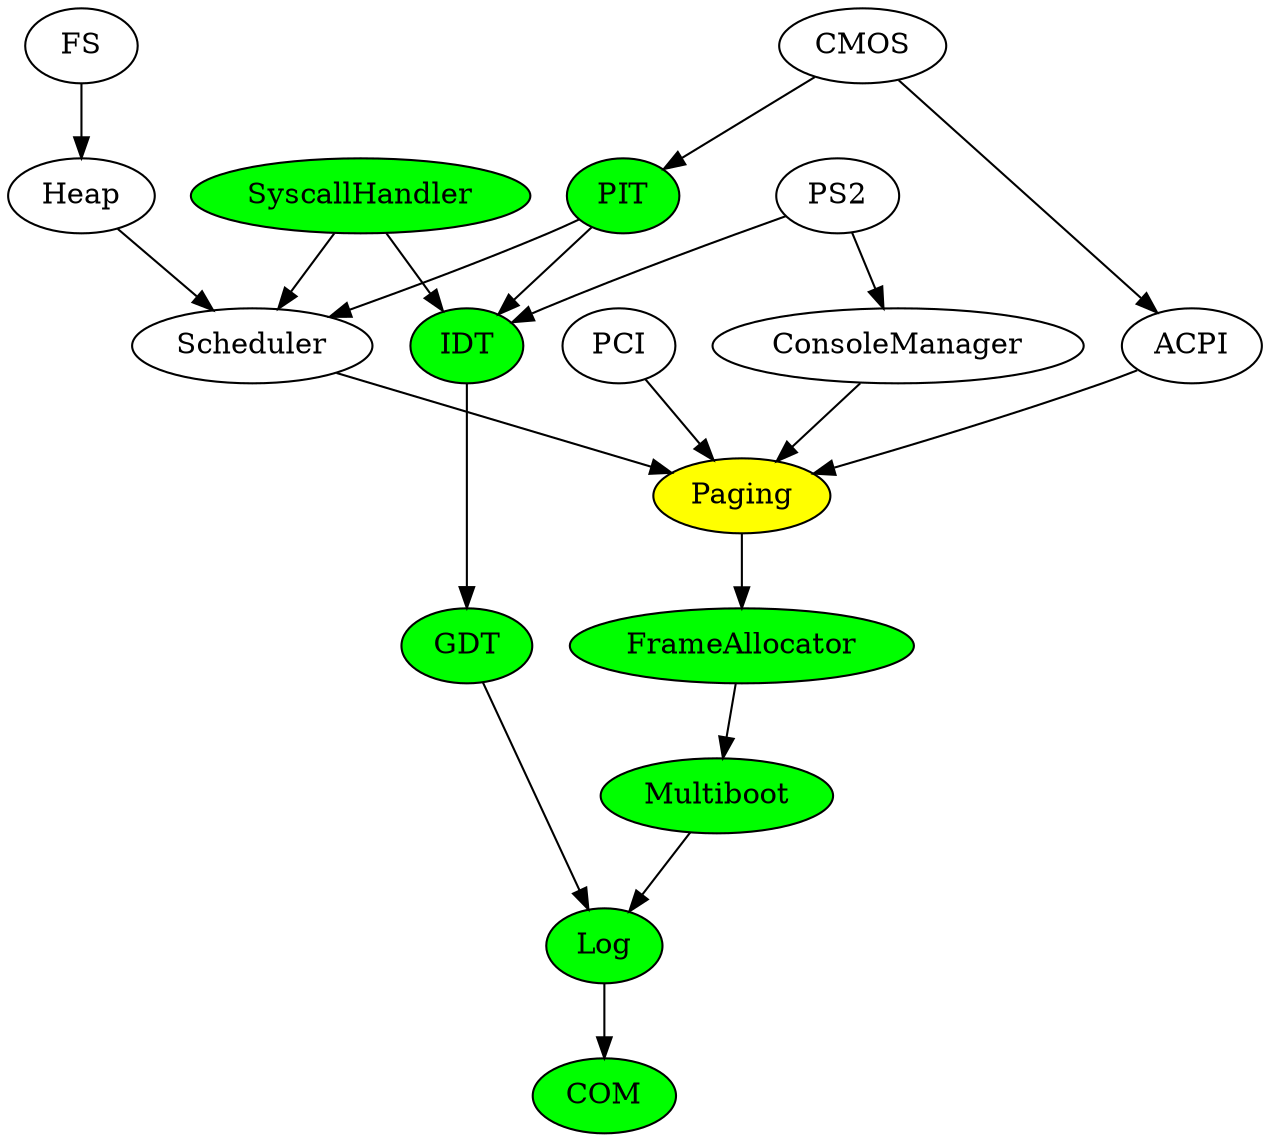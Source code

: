 digraph derp {
	COM[style=filled,fillcolor=green];
	ACPI;
	CMOS;
	Log[style=filled,fillcolor=green];
	GDT[style=filled,fillcolor=green];
	IDT[style=filled,fillcolor=green];
	SyscallHandler[style=filled,fillcolor=green];
	PIT[style=filled,fillcolor=green];
	PS2;
	Multiboot[style=filled,fillcolor=green];
	FrameAllocator[style=filled,fillcolor=green];
	Paging[style=filled,fillcolor=yellow];
	Heap;
	PCI;
	FS;
	ConsoleManager;
	Scheduler;

	//(*) -> COM;

	CMOS -> ACPI;

	Log -> COM;

	IDT -> GDT;
	SyscallHandler -> IDT;
	PIT -> IDT;
	PS2 -> IDT;
	FrameAllocator -> Multiboot;
	Paging -> FrameAllocator;
	//Heap -> Paging;
	PS2 -> ConsoleManager;
	SyscallHandler -> Scheduler;
	Heap -> Scheduler;
	PIT -> Scheduler;
	FS -> Heap;

	ACPI -> Paging;
	PCI -> Paging;
	ConsoleManager -> Paging;
	Scheduler -> Paging;

	CMOS -> PIT;


	//ACPI -> Log;
	//CMOS -> Log;
	GDT -> Log;
	//IDT -> Log;
	//SyscallHandler -> Log;
	//PIT -> Log;
	//PS2 -> Log;
	Multiboot -> Log;
	//FrameAllocator -> Log;
	//Paging -> Log;
	//Heap -> Log;
	//PCI -> Log;
	//FS -> Log;
	//ConsoleManager -> Log;
	//Scheduler -> Log;


}
